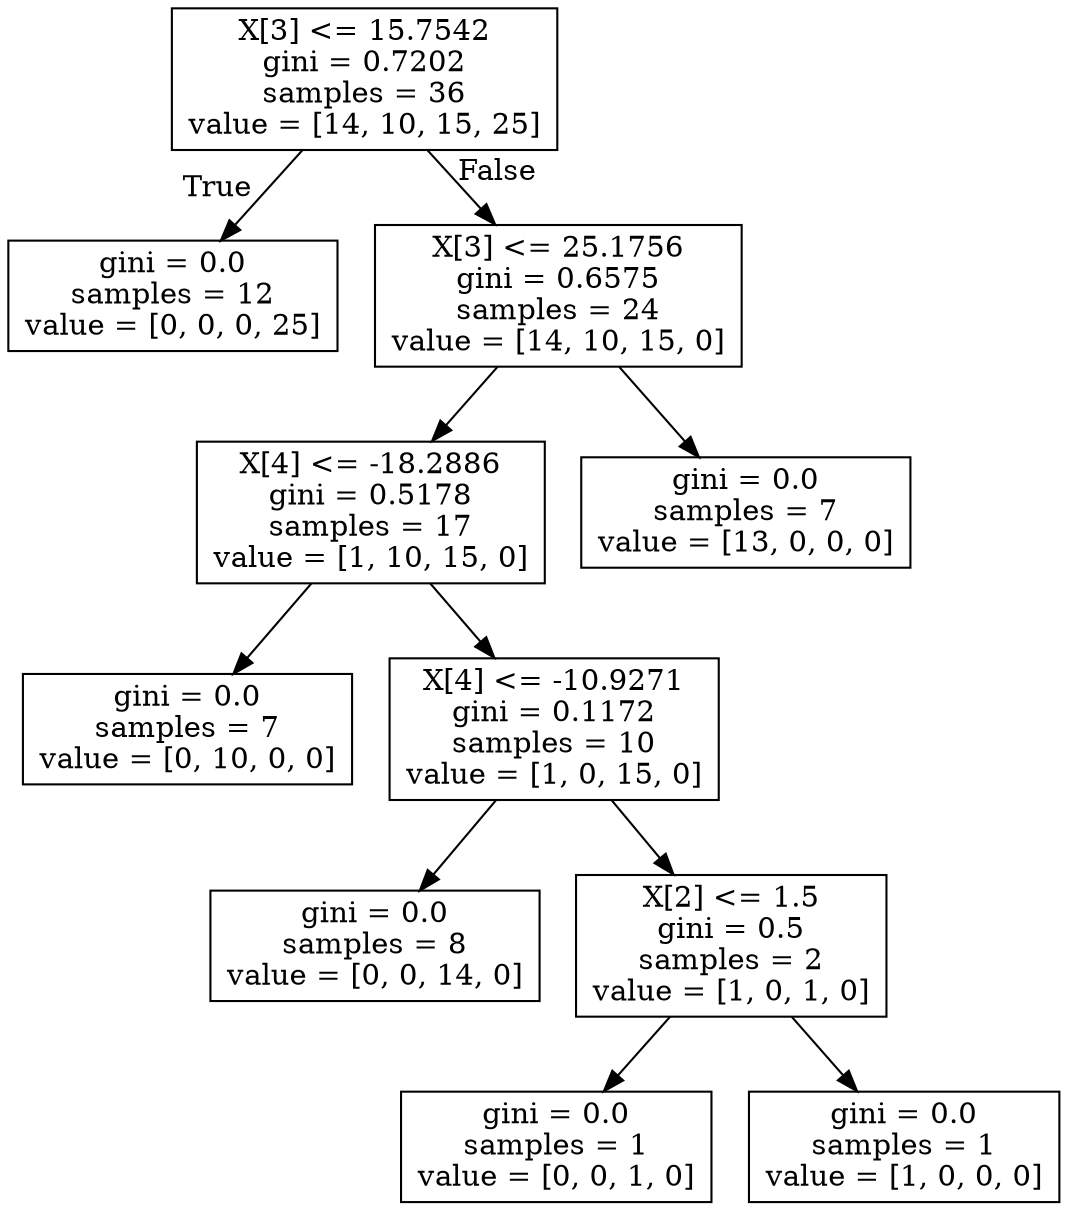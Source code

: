digraph Tree {
node [shape=box] ;
0 [label="X[3] <= 15.7542\ngini = 0.7202\nsamples = 36\nvalue = [14, 10, 15, 25]"] ;
1 [label="gini = 0.0\nsamples = 12\nvalue = [0, 0, 0, 25]"] ;
0 -> 1 [labeldistance=2.5, labelangle=45, headlabel="True"] ;
2 [label="X[3] <= 25.1756\ngini = 0.6575\nsamples = 24\nvalue = [14, 10, 15, 0]"] ;
0 -> 2 [labeldistance=2.5, labelangle=-45, headlabel="False"] ;
3 [label="X[4] <= -18.2886\ngini = 0.5178\nsamples = 17\nvalue = [1, 10, 15, 0]"] ;
2 -> 3 ;
4 [label="gini = 0.0\nsamples = 7\nvalue = [0, 10, 0, 0]"] ;
3 -> 4 ;
5 [label="X[4] <= -10.9271\ngini = 0.1172\nsamples = 10\nvalue = [1, 0, 15, 0]"] ;
3 -> 5 ;
6 [label="gini = 0.0\nsamples = 8\nvalue = [0, 0, 14, 0]"] ;
5 -> 6 ;
7 [label="X[2] <= 1.5\ngini = 0.5\nsamples = 2\nvalue = [1, 0, 1, 0]"] ;
5 -> 7 ;
8 [label="gini = 0.0\nsamples = 1\nvalue = [0, 0, 1, 0]"] ;
7 -> 8 ;
9 [label="gini = 0.0\nsamples = 1\nvalue = [1, 0, 0, 0]"] ;
7 -> 9 ;
10 [label="gini = 0.0\nsamples = 7\nvalue = [13, 0, 0, 0]"] ;
2 -> 10 ;
}
